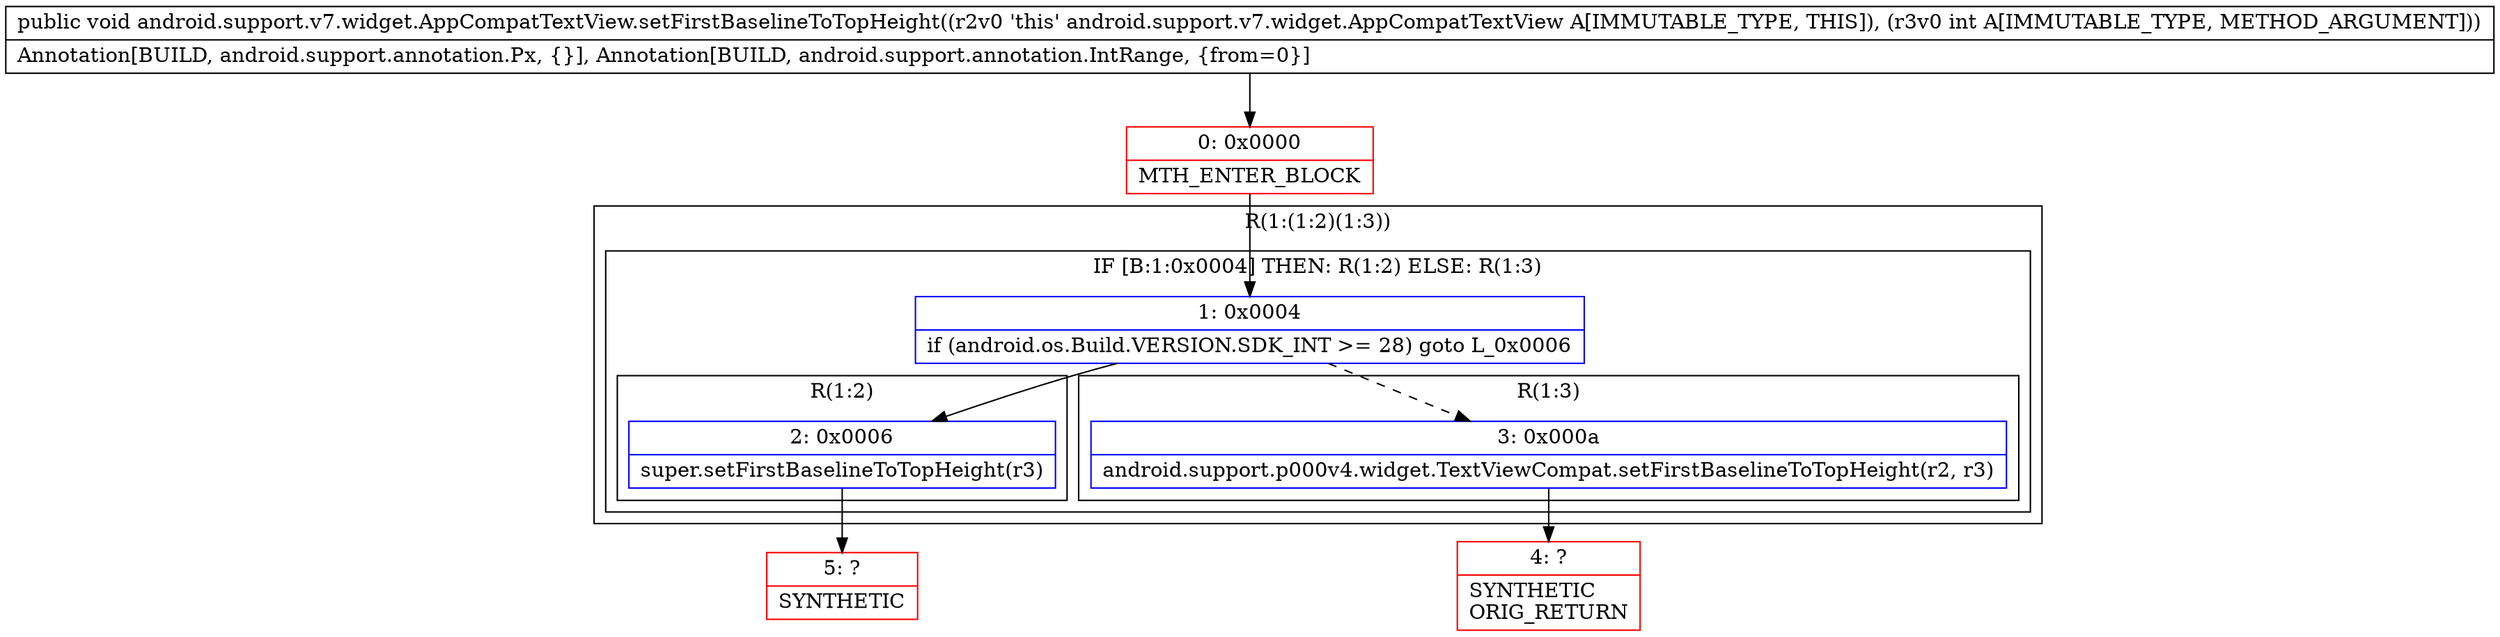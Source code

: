digraph "CFG forandroid.support.v7.widget.AppCompatTextView.setFirstBaselineToTopHeight(I)V" {
subgraph cluster_Region_378119204 {
label = "R(1:(1:2)(1:3))";
node [shape=record,color=blue];
subgraph cluster_IfRegion_1971838251 {
label = "IF [B:1:0x0004] THEN: R(1:2) ELSE: R(1:3)";
node [shape=record,color=blue];
Node_1 [shape=record,label="{1\:\ 0x0004|if (android.os.Build.VERSION.SDK_INT \>= 28) goto L_0x0006\l}"];
subgraph cluster_Region_1415013963 {
label = "R(1:2)";
node [shape=record,color=blue];
Node_2 [shape=record,label="{2\:\ 0x0006|super.setFirstBaselineToTopHeight(r3)\l}"];
}
subgraph cluster_Region_950879431 {
label = "R(1:3)";
node [shape=record,color=blue];
Node_3 [shape=record,label="{3\:\ 0x000a|android.support.p000v4.widget.TextViewCompat.setFirstBaselineToTopHeight(r2, r3)\l}"];
}
}
}
Node_0 [shape=record,color=red,label="{0\:\ 0x0000|MTH_ENTER_BLOCK\l}"];
Node_4 [shape=record,color=red,label="{4\:\ ?|SYNTHETIC\lORIG_RETURN\l}"];
Node_5 [shape=record,color=red,label="{5\:\ ?|SYNTHETIC\l}"];
MethodNode[shape=record,label="{public void android.support.v7.widget.AppCompatTextView.setFirstBaselineToTopHeight((r2v0 'this' android.support.v7.widget.AppCompatTextView A[IMMUTABLE_TYPE, THIS]), (r3v0 int A[IMMUTABLE_TYPE, METHOD_ARGUMENT]))  | Annotation[BUILD, android.support.annotation.Px, \{\}], Annotation[BUILD, android.support.annotation.IntRange, \{from=0\}]\l}"];
MethodNode -> Node_0;
Node_1 -> Node_2;
Node_1 -> Node_3[style=dashed];
Node_2 -> Node_5;
Node_3 -> Node_4;
Node_0 -> Node_1;
}


